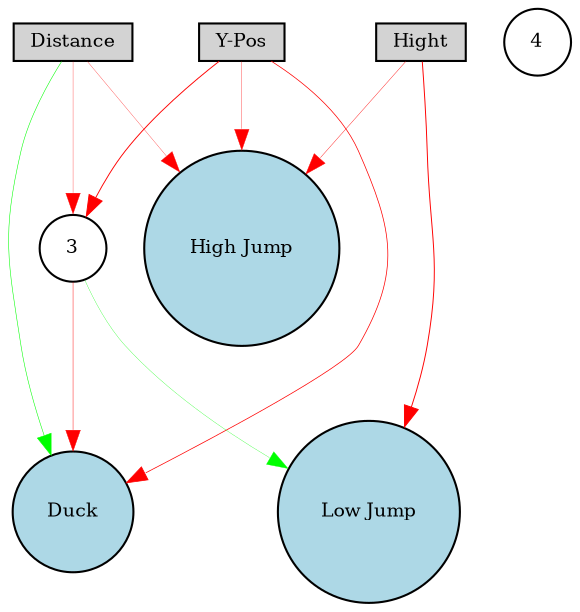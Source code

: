digraph {
	node [fontsize=9 height=0.2 shape=circle width=0.2]
	Distance [fillcolor=lightgray shape=box style=filled]
	"Y-Pos" [fillcolor=lightgray shape=box style=filled]
	Hight [fillcolor=lightgray shape=box style=filled]
	Duck [fillcolor=lightblue style=filled]
	"Low Jump" [fillcolor=lightblue style=filled]
	"High Jump" [fillcolor=lightblue style=filled]
	3 [fillcolor=white style=filled]
	4 [fillcolor=white style=filled]
	Hight -> "Low Jump" [color=red penwidth=0.46266255389294186 style=solid]
	Distance -> "High Jump" [color=red penwidth=0.13853797108812488 style=solid]
	Hight -> "High Jump" [color=red penwidth=0.19133347115418312 style=solid]
	Distance -> Duck [color=green penwidth=0.26080324870945926 style=solid]
	Distance -> 3 [color=red penwidth=0.14148266291669845 style=solid]
	3 -> Duck [color=red penwidth=0.2132645270578109 style=solid]
	"Y-Pos" -> 3 [color=red penwidth=0.44794538371982573 style=solid]
	"Y-Pos" -> "High Jump" [color=red penwidth=0.16236096720816523 style=solid]
	"Y-Pos" -> Duck [color=red penwidth=0.3491801137896776 style=solid]
	3 -> "Low Jump" [color=green penwidth=0.14088567532002366 style=solid]
}
